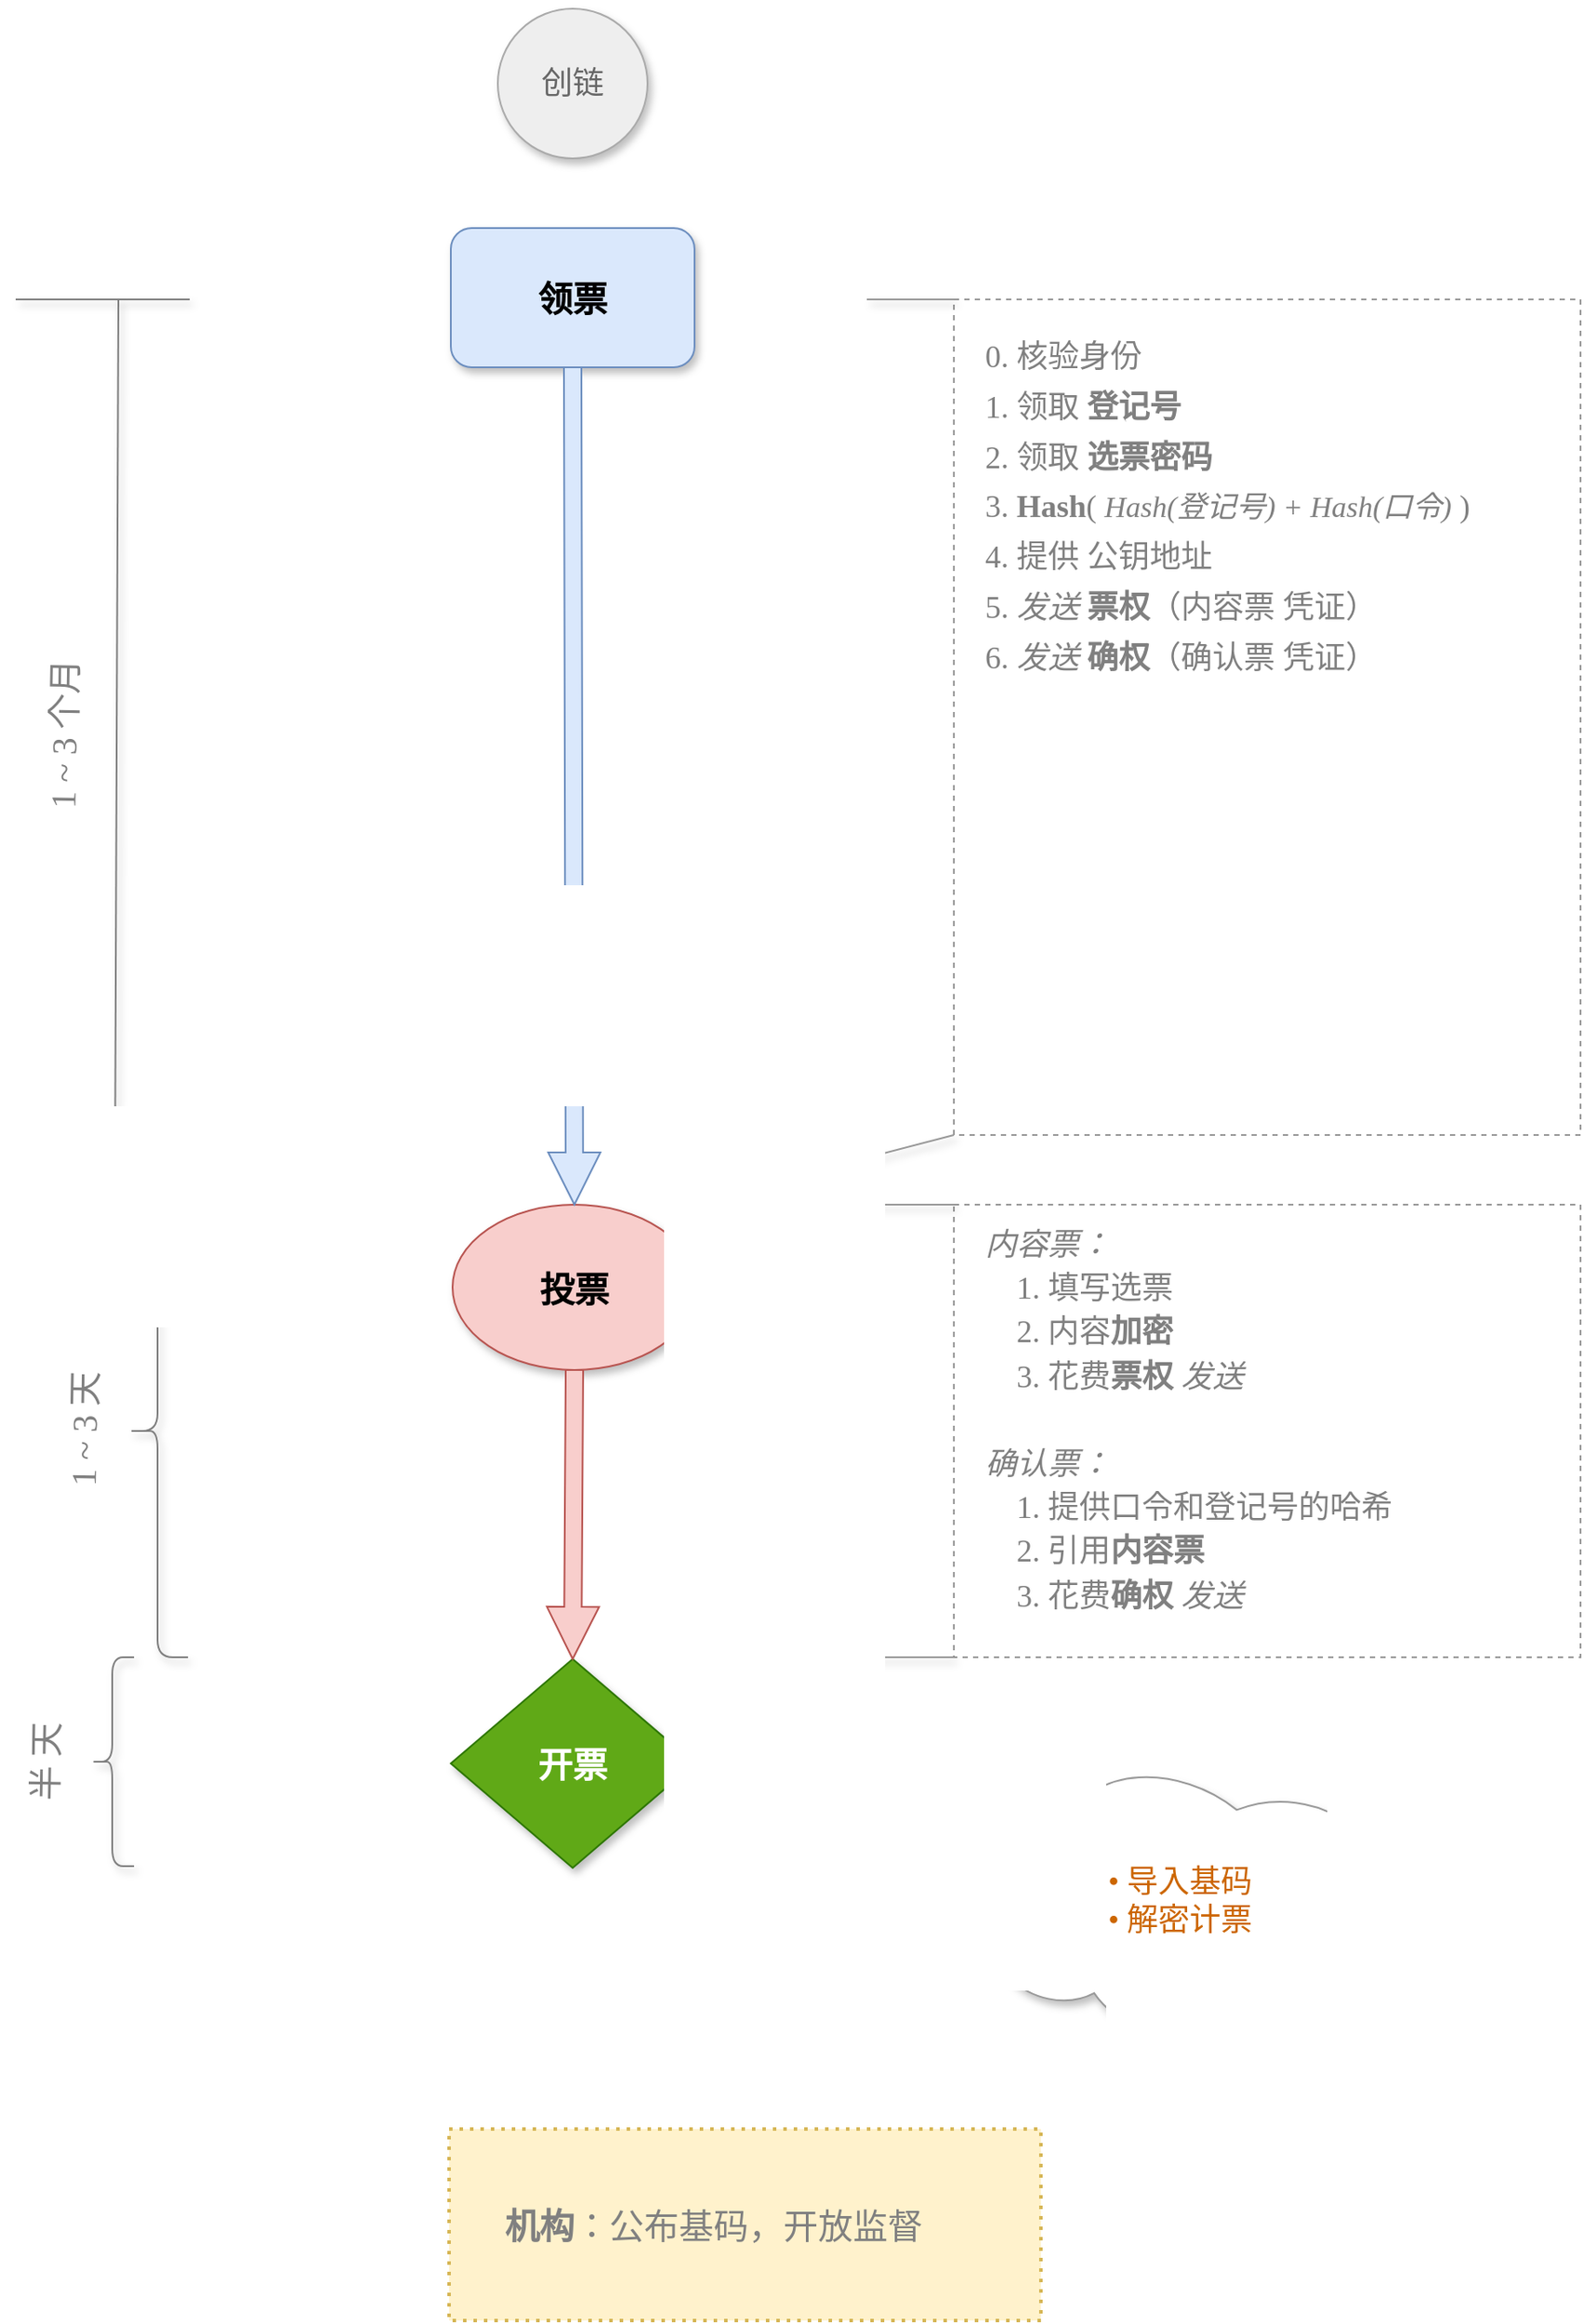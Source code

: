 <mxfile version="27.1.5">
  <diagram name="Page-1" id="page1">
    <mxGraphModel dx="1112" dy="2295" grid="1" gridSize="10" guides="1" tooltips="1" connect="1" arrows="1" fold="1" page="1" pageScale="1" pageWidth="827" pageHeight="1169" math="0" shadow="0">
      <root>
        <mxCell id="0" />
        <mxCell id="1" parent="0" />
        <mxCell id="2" value="创链" style="ellipse;whiteSpace=wrap;strokeColor=#AAAAAA;fillColor=#EEEEEE;fontSize=18;fontStyle=0;fontFamily=Helvetica;labelBackgroundColor=none;labelBorderColor=none;textShadow=0;html=1;fontColor=#666666;shadow=1;" parent="1" vertex="1">
          <mxGeometry x="357" y="-47" width="86" height="86" as="geometry" />
        </mxCell>
        <mxCell id="3" value="领票" style="rounded=1;whiteSpace=wrap;html=1;fillColor=#dae8fc;strokeColor=#6c8ebf;fontSize=20;fontWeight=bold;fontStyle=1;shadow=1;" parent="1" vertex="1">
          <mxGeometry x="330" y="79" width="140" height="80" as="geometry" />
        </mxCell>
        <mxCell id="4" value="投票" style="ellipse;whiteSpace=wrap;html=1;fillColor=#f8cecc;strokeColor=#b85450;fontSize=20;fontWeight=bold;shadow=1;fontStyle=1" parent="1" vertex="1">
          <mxGeometry x="331" y="640" width="140" height="95" as="geometry" />
        </mxCell>
        <mxCell id="6soxoB9vpEYsCNM1lpvy-18" style="edgeStyle=orthogonalEdgeStyle;rounded=0;orthogonalLoop=1;jettySize=auto;html=1;elbow=vertical;curved=1;strokeColor=#E68A2E;strokeWidth=3;shadow=1;" parent="1" source="5" target="6soxoB9vpEYsCNM1lpvy-15" edge="1">
          <mxGeometry relative="1" as="geometry" />
        </mxCell>
        <mxCell id="5" value="开票" style="rhombus;whiteSpace=wrap;html=1;fillColor=#60a917;strokeColor=#2D7600;fontSize=20;fontWeight=bold;fontColor=#ffffff;shadow=1;fontStyle=1" parent="1" vertex="1">
          <mxGeometry x="330" y="901" width="140" height="120" as="geometry" />
        </mxCell>
        <mxCell id="6" value="&lt;div style=&quot;line-height: 160%;&quot;&gt;&lt;div&gt;0. 核验身份&lt;br&gt;1. 领取 &lt;b&gt;登记号&lt;/b&gt;&lt;br&gt;2. 领取 &lt;b&gt;选票密码&lt;/b&gt;&lt;br&gt;3.&amp;nbsp;&lt;font style=&quot;background-color: transparent; color: light-dark(rgb(128, 128, 128), rgb(127, 127, 127));&quot;&gt;&lt;b&gt;Hash&lt;/b&gt;(&lt;/font&gt;&lt;font style=&quot;background-color: transparent; color: light-dark(rgb(128, 128, 128), rgb(127, 127, 127)); font-style: italic;&quot;&gt; &lt;font style=&quot;font-size: 17px; line-height: 160%;&quot;&gt;Hash(登记号) + Hash(口令)&lt;/font&gt; &lt;/font&gt;&lt;font style=&quot;background-color: transparent; color: light-dark(rgb(128, 128, 128), rgb(127, 127, 127));&quot;&gt;)&lt;/font&gt;&lt;/div&gt;&lt;div&gt;4. 提供 公钥地址&lt;br&gt;5. &lt;i&gt;发送&lt;/i&gt;&amp;nbsp;&lt;b&gt;票权&lt;/b&gt;（内容票 凭证）&lt;br&gt;6. &lt;i&gt;发送&lt;/i&gt;&amp;nbsp;&lt;b&gt;确权&lt;/b&gt;（确认票 凭证）&lt;/div&gt;&lt;/div&gt;" style="rounded=0;whiteSpace=wrap;html=1;strokeColor=#999999;strokeStyle=dashed;fillColor=none;align=left;verticalAlign=top;fontSize=18;spacingLeft=14;spacingTop=10;fontColor=#808080;shadow=0;spacing=4;fontFamily=Verdana;dashed=1;" parent="1" vertex="1">
          <mxGeometry x="619" y="120" width="360" height="480" as="geometry" />
        </mxCell>
        <mxCell id="7" value="&lt;div style=&quot;line-height: 140%;&quot;&gt;&lt;i&gt;内容票：&lt;/i&gt;&lt;br&gt;&amp;nbsp; &amp;nbsp; 1. 填写选票&lt;br&gt;&amp;nbsp; &amp;nbsp; 2. 内容&lt;b&gt;加密&lt;/b&gt;&lt;br&gt;&amp;nbsp; &amp;nbsp; 3. 花费&lt;b&gt;票权&lt;/b&gt; &lt;i&gt;发送&lt;/i&gt;&lt;br&gt;&lt;br&gt;&lt;i&gt;确认票：&lt;/i&gt;&lt;br&gt;&amp;nbsp; &amp;nbsp; 1. 提供口令和登记号的哈希&lt;br&gt;&amp;nbsp; &amp;nbsp; 2. 引用&lt;b&gt;内容票&lt;/b&gt;&lt;br&gt;&amp;nbsp; &amp;nbsp; 3. 花费&lt;b&gt;确权&lt;/b&gt; &lt;i&gt;发送&lt;/i&gt;&lt;/div&gt;" style="rounded=0;whiteSpace=wrap;html=1;strokeColor=#999999;strokeStyle=dashed;fillColor=none;align=left;verticalAlign=top;fontSize=18;spacingLeft=12;spacingTop=0;fontColor=#808080;shadow=0;spacing=6;fontFamily=Verdana;dashed=1;" parent="1" vertex="1">
          <mxGeometry x="619" y="640" width="360" height="260" as="geometry" />
        </mxCell>
        <mxCell id="9" value="&lt;b&gt;机构&lt;/b&gt;：公布基码，开放监督" style="rounded=0;whiteSpace=wrap;html=1;strokeColor=#d6b656;fillColor=#fff2cc;fontSize=20;strokeWidth=2;shadow=0;glass=0;align=left;spacingLeft=30;dashed=1;dashPattern=1 2;fontColor=#808080;" parent="1" vertex="1">
          <mxGeometry x="329" y="1171" width="340" height="110" as="geometry" />
        </mxCell>
        <mxCell id="13" value="" style="endArrow=block;html=1;rounded=0;exitX=0.5;exitY=1;exitDx=0;exitDy=0;entryX=0.5;entryY=0;entryDx=0;entryDy=0;strokeColor=#6c8ebf;strokeWidth=1;shape=arrow;fillColor=#dae8fc;" parent="1" source="3" target="4" edge="1">
          <mxGeometry width="50" height="50" relative="1" as="geometry">
            <mxPoint x="390" y="400" as="sourcePoint" />
            <mxPoint x="440" y="350" as="targetPoint" />
          </mxGeometry>
        </mxCell>
        <mxCell id="14" value="" style="endArrow=classic;html=1;rounded=0;exitX=0.5;exitY=1;exitDx=0;exitDy=0;entryX=0.5;entryY=0;entryDx=0;entryDy=0;strokeColor=#b85450;shape=arrow;fillColor=#f8cecc;" parent="1" source="4" target="5" edge="1">
          <mxGeometry width="50" height="50" relative="1" as="geometry">
            <mxPoint x="410" y="255" as="sourcePoint" />
            <mxPoint x="410" y="625" as="targetPoint" />
          </mxGeometry>
        </mxCell>
        <mxCell id="6soxoB9vpEYsCNM1lpvy-15" value="&lt;span style=&quot;text-align: left;&quot;&gt;• 导入基码&lt;/span&gt;&lt;br style=&quot;text-align: left;&quot;&gt;&lt;span style=&quot;text-align: left;&quot;&gt;• 解密计票&lt;/span&gt;" style="ellipse;shape=cloud;whiteSpace=wrap;html=1;fontSize=18;fontFamily=Verdana;fontColor=#CC6600;strokeColor=#999999;shadow=1;fillColor=#FFFFFF;" parent="1" vertex="1">
          <mxGeometry x="619" y="952.6" width="260" height="175.4" as="geometry" />
        </mxCell>
        <mxCell id="6soxoB9vpEYsCNM1lpvy-19" value="" style="endArrow=none;html=1;rounded=0;strokeColor=#999999;shadow=1;" parent="1" edge="1">
          <mxGeometry width="50" height="50" relative="1" as="geometry">
            <mxPoint x="569" y="120" as="sourcePoint" />
            <mxPoint x="619" y="120" as="targetPoint" />
          </mxGeometry>
        </mxCell>
        <mxCell id="6soxoB9vpEYsCNM1lpvy-20" value="" style="endArrow=none;html=1;rounded=0;strokeColor=#999999;shadow=1;" parent="1" edge="1">
          <mxGeometry width="50" height="50" relative="1" as="geometry">
            <mxPoint x="569" y="640" as="sourcePoint" />
            <mxPoint x="619" y="640" as="targetPoint" />
          </mxGeometry>
        </mxCell>
        <mxCell id="6soxoB9vpEYsCNM1lpvy-21" value="" style="endArrow=none;html=1;rounded=0;strokeColor=#999999;shadow=1;" parent="1" edge="1">
          <mxGeometry width="50" height="50" relative="1" as="geometry">
            <mxPoint x="569" y="900" as="sourcePoint" />
            <mxPoint x="619" y="900" as="targetPoint" />
          </mxGeometry>
        </mxCell>
        <mxCell id="6soxoB9vpEYsCNM1lpvy-22" value="" style="endArrow=none;html=1;rounded=0;strokeColor=#999999;shadow=1;" parent="1" edge="1">
          <mxGeometry width="50" height="50" relative="1" as="geometry">
            <mxPoint x="569" y="613" as="sourcePoint" />
            <mxPoint x="619" y="600" as="targetPoint" />
          </mxGeometry>
        </mxCell>
        <mxCell id="6soxoB9vpEYsCNM1lpvy-23" value="" style="endArrow=none;html=1;rounded=0;shadow=1;strokeColor=#808080;" parent="1" edge="1">
          <mxGeometry width="50" height="50" relative="1" as="geometry">
            <mxPoint x="80" y="120" as="sourcePoint" />
            <mxPoint x="180" y="120" as="targetPoint" />
          </mxGeometry>
        </mxCell>
        <mxCell id="6soxoB9vpEYsCNM1lpvy-24" value="" style="endArrow=none;html=1;rounded=0;shadow=1;strokeColor=#808080;" parent="1" edge="1">
          <mxGeometry width="50" height="50" relative="1" as="geometry">
            <mxPoint x="80" y="640" as="sourcePoint" />
            <mxPoint x="180" y="640" as="targetPoint" />
          </mxGeometry>
        </mxCell>
        <mxCell id="6soxoB9vpEYsCNM1lpvy-25" value="" style="shape=curlyBracket;whiteSpace=wrap;html=1;rounded=1;labelPosition=left;verticalLabelPosition=middle;align=right;verticalAlign=middle;shadow=1;strokeColor=#808080;" parent="1" vertex="1">
          <mxGeometry x="144" y="640" width="35" height="260" as="geometry" />
        </mxCell>
        <mxCell id="6soxoB9vpEYsCNM1lpvy-26" value="" style="shape=curlyBracket;whiteSpace=wrap;html=1;rounded=1;labelPosition=left;verticalLabelPosition=middle;align=right;verticalAlign=middle;shadow=1;strokeColor=#808080;" parent="1" vertex="1">
          <mxGeometry x="123" y="900" width="25" height="120" as="geometry" />
        </mxCell>
        <mxCell id="6soxoB9vpEYsCNM1lpvy-27" value="" style="endArrow=none;html=1;rounded=0;shadow=1;strokeColor=#808080;" parent="1" edge="1">
          <mxGeometry width="50" height="50" relative="1" as="geometry">
            <mxPoint x="137" y="640" as="sourcePoint" />
            <mxPoint x="139" y="120" as="targetPoint" />
          </mxGeometry>
        </mxCell>
        <mxCell id="6soxoB9vpEYsCNM1lpvy-29" value="1 ~ 3 个月" style="text;strokeColor=none;fillColor=none;html=1;fontSize=20;fontStyle=0;verticalAlign=middle;align=center;fontFamily=Times New Roman;rotation=-89;fontColor=#808080;shadow=1;" parent="1" vertex="1">
          <mxGeometry x="57" y="350" width="100" height="40" as="geometry" />
        </mxCell>
        <mxCell id="6soxoB9vpEYsCNM1lpvy-30" value="1 ~ 3 天" style="text;strokeColor=none;fillColor=none;html=1;fontSize=20;fontStyle=0;verticalAlign=middle;align=center;fontFamily=Times New Roman;rotation=-89;fontColor=#808080;shadow=1;" parent="1" vertex="1">
          <mxGeometry x="68.87" y="749.341" width="100" height="40" as="geometry" />
        </mxCell>
        <mxCell id="6soxoB9vpEYsCNM1lpvy-31" value="半 天" style="text;strokeColor=none;fillColor=none;html=1;fontSize=20;fontStyle=0;verticalAlign=middle;align=center;fontFamily=Times New Roman;rotation=-89;fontColor=#808080;shadow=1;rounded=0;glass=0;" parent="1" vertex="1">
          <mxGeometry x="46.87" y="940.341" width="100" height="40" as="geometry" />
        </mxCell>
      </root>
    </mxGraphModel>
  </diagram>
</mxfile>
